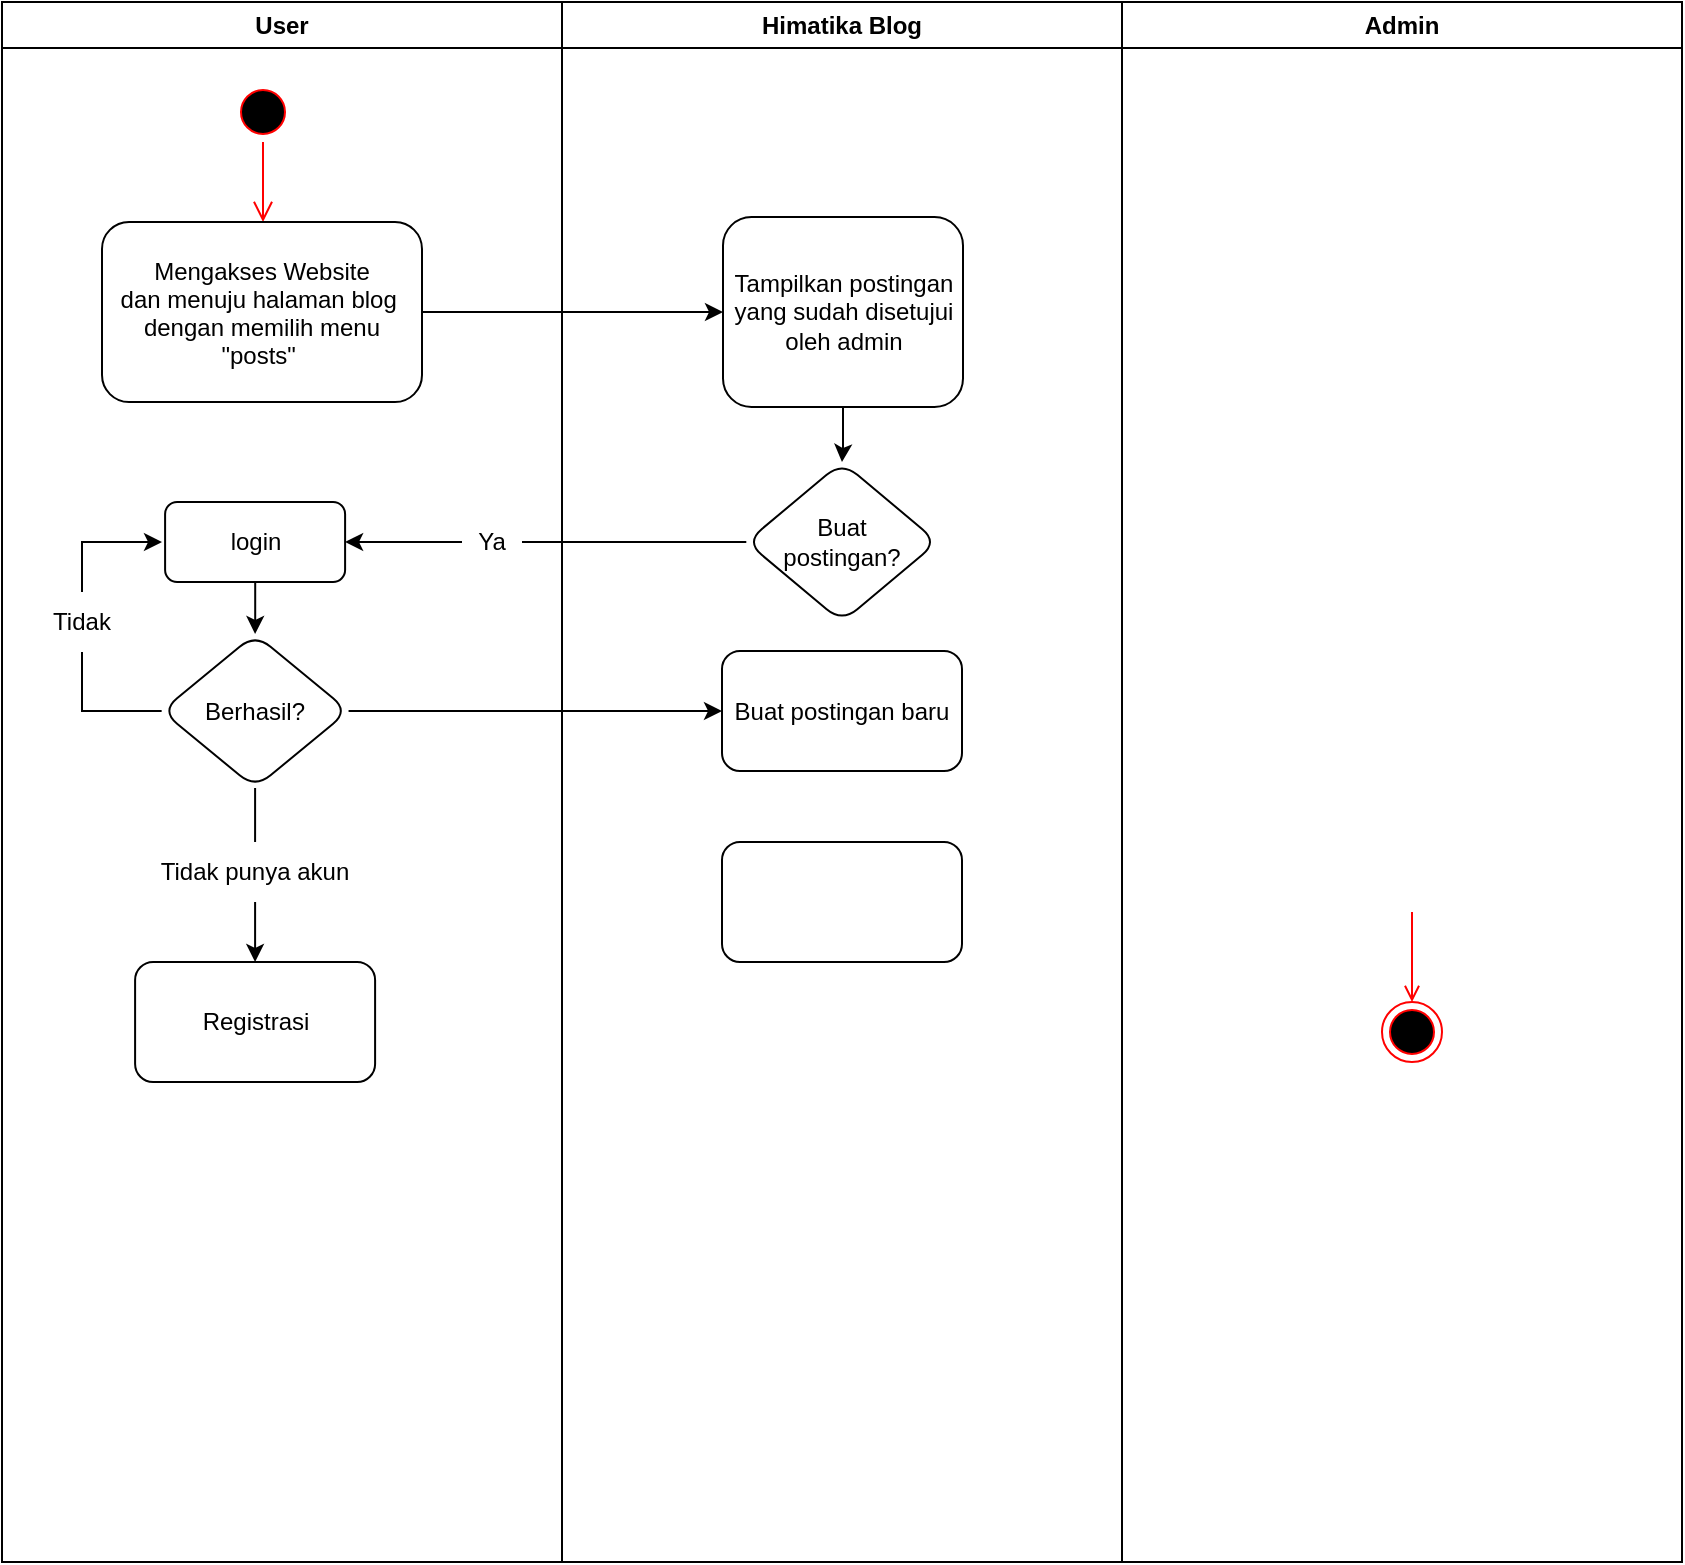 <mxfile version="16.2.7" type="github">
  <diagram name="Page-1" id="e7e014a7-5840-1c2e-5031-d8a46d1fe8dd">
    <mxGraphModel dx="1021" dy="567" grid="1" gridSize="10" guides="1" tooltips="1" connect="1" arrows="1" fold="1" page="1" pageScale="1" pageWidth="1169" pageHeight="826" background="none" math="0" shadow="0">
      <root>
        <mxCell id="0" />
        <mxCell id="1" parent="0" />
        <mxCell id="2" value="User" style="swimlane;whiteSpace=wrap" parent="1" vertex="1">
          <mxGeometry x="150" y="20" width="280" height="780" as="geometry" />
        </mxCell>
        <mxCell id="5" value="" style="ellipse;shape=startState;fillColor=#000000;strokeColor=#ff0000;" parent="2" vertex="1">
          <mxGeometry x="115.5" y="40" width="30" height="30" as="geometry" />
        </mxCell>
        <mxCell id="6" value="" style="edgeStyle=elbowEdgeStyle;elbow=horizontal;verticalAlign=bottom;endArrow=open;endSize=8;strokeColor=#FF0000;endFill=1;rounded=0" parent="2" source="5" target="7" edge="1">
          <mxGeometry x="100" y="40" as="geometry">
            <mxPoint x="115" y="110" as="targetPoint" />
          </mxGeometry>
        </mxCell>
        <mxCell id="7" value="Mengakses Website &#xa;dan menuju halaman blog &#xa;dengan memilih menu&#xa;&quot;posts&quot; " style="rounded=1;" parent="2" vertex="1">
          <mxGeometry x="50" y="110" width="160" height="90" as="geometry" />
        </mxCell>
        <mxCell id="mVRmNX9b32Lw5_XvcHBD-50" value="login" style="rounded=1;whiteSpace=wrap;html=1;" vertex="1" parent="2">
          <mxGeometry x="81.55" y="250" width="90" height="40" as="geometry" />
        </mxCell>
        <mxCell id="mVRmNX9b32Lw5_XvcHBD-82" style="edgeStyle=orthogonalEdgeStyle;rounded=0;orthogonalLoop=1;jettySize=auto;html=1;entryX=0.5;entryY=0;entryDx=0;entryDy=0;startArrow=none;" edge="1" parent="2" source="mVRmNX9b32Lw5_XvcHBD-80" target="mVRmNX9b32Lw5_XvcHBD-56">
          <mxGeometry relative="1" as="geometry" />
        </mxCell>
        <mxCell id="mVRmNX9b32Lw5_XvcHBD-52" value="Berhasil?" style="rhombus;whiteSpace=wrap;html=1;rounded=1;" vertex="1" parent="2">
          <mxGeometry x="79.82" y="316" width="93.46" height="77" as="geometry" />
        </mxCell>
        <mxCell id="mVRmNX9b32Lw5_XvcHBD-56" value="Registrasi" style="rounded=1;whiteSpace=wrap;html=1;" vertex="1" parent="2">
          <mxGeometry x="66.55" y="480" width="120" height="60" as="geometry" />
        </mxCell>
        <mxCell id="mVRmNX9b32Lw5_XvcHBD-54" style="edgeStyle=orthogonalEdgeStyle;rounded=0;orthogonalLoop=1;jettySize=auto;html=1;entryX=0.5;entryY=0;entryDx=0;entryDy=0;" edge="1" parent="2" source="mVRmNX9b32Lw5_XvcHBD-50" target="mVRmNX9b32Lw5_XvcHBD-52">
          <mxGeometry relative="1" as="geometry" />
        </mxCell>
        <mxCell id="mVRmNX9b32Lw5_XvcHBD-80" value="Tidak punya akun" style="text;html=1;strokeColor=none;fillColor=none;align=center;verticalAlign=middle;whiteSpace=wrap;rounded=0;" vertex="1" parent="2">
          <mxGeometry x="74.82" y="420" width="103.45" height="30" as="geometry" />
        </mxCell>
        <mxCell id="mVRmNX9b32Lw5_XvcHBD-83" value="" style="edgeStyle=orthogonalEdgeStyle;rounded=0;orthogonalLoop=1;jettySize=auto;html=1;entryX=0.5;entryY=0;entryDx=0;entryDy=0;endArrow=none;" edge="1" parent="2" source="mVRmNX9b32Lw5_XvcHBD-52" target="mVRmNX9b32Lw5_XvcHBD-80">
          <mxGeometry relative="1" as="geometry">
            <mxPoint x="276.517" y="412.973" as="sourcePoint" />
            <mxPoint x="276.55" y="500.0" as="targetPoint" />
          </mxGeometry>
        </mxCell>
        <mxCell id="3" value="Himatika Blog" style="swimlane;whiteSpace=wrap" parent="1" vertex="1">
          <mxGeometry x="430" y="20" width="280" height="780" as="geometry" />
        </mxCell>
        <mxCell id="mVRmNX9b32Lw5_XvcHBD-73" style="edgeStyle=orthogonalEdgeStyle;rounded=0;orthogonalLoop=1;jettySize=auto;html=1;entryX=0.5;entryY=0;entryDx=0;entryDy=0;" edge="1" parent="3" source="mVRmNX9b32Lw5_XvcHBD-42" target="mVRmNX9b32Lw5_XvcHBD-47">
          <mxGeometry relative="1" as="geometry" />
        </mxCell>
        <mxCell id="mVRmNX9b32Lw5_XvcHBD-42" value="Tampilkan postingan yang sudah disetujui oleh admin" style="rounded=1;whiteSpace=wrap;html=1;" vertex="1" parent="3">
          <mxGeometry x="80.5" y="107.5" width="120" height="95" as="geometry" />
        </mxCell>
        <mxCell id="mVRmNX9b32Lw5_XvcHBD-47" value="Buat &lt;br&gt;postingan?" style="rhombus;whiteSpace=wrap;html=1;rounded=1;" vertex="1" parent="3">
          <mxGeometry x="92.15" y="230" width="95.69" height="80" as="geometry" />
        </mxCell>
        <mxCell id="mVRmNX9b32Lw5_XvcHBD-74" value="Buat postingan baru" style="rounded=1;whiteSpace=wrap;html=1;" vertex="1" parent="3">
          <mxGeometry x="80" y="324.5" width="120" height="60" as="geometry" />
        </mxCell>
        <mxCell id="mVRmNX9b32Lw5_XvcHBD-84" value="" style="rounded=1;whiteSpace=wrap;html=1;" vertex="1" parent="3">
          <mxGeometry x="80" y="420" width="120" height="60" as="geometry" />
        </mxCell>
        <mxCell id="4" value="Admin" style="swimlane;whiteSpace=wrap" parent="1" vertex="1">
          <mxGeometry x="710" y="20" width="280" height="780" as="geometry" />
        </mxCell>
        <mxCell id="38" value="" style="ellipse;shape=endState;fillColor=#000000;strokeColor=#ff0000" parent="4" vertex="1">
          <mxGeometry x="130" y="500" width="30" height="30" as="geometry" />
        </mxCell>
        <mxCell id="39" value="" style="endArrow=open;strokeColor=#FF0000;endFill=1;rounded=0" parent="4" target="38" edge="1">
          <mxGeometry relative="1" as="geometry">
            <mxPoint x="145" y="455" as="sourcePoint" />
          </mxGeometry>
        </mxCell>
        <mxCell id="mVRmNX9b32Lw5_XvcHBD-49" style="edgeStyle=orthogonalEdgeStyle;rounded=0;orthogonalLoop=1;jettySize=auto;html=1;" edge="1" parent="1" source="7" target="mVRmNX9b32Lw5_XvcHBD-42">
          <mxGeometry relative="1" as="geometry" />
        </mxCell>
        <mxCell id="mVRmNX9b32Lw5_XvcHBD-55" style="edgeStyle=orthogonalEdgeStyle;rounded=0;orthogonalLoop=1;jettySize=auto;html=1;entryX=1;entryY=0.5;entryDx=0;entryDy=0;startArrow=none;" edge="1" parent="1" source="mVRmNX9b32Lw5_XvcHBD-71" target="mVRmNX9b32Lw5_XvcHBD-50">
          <mxGeometry relative="1" as="geometry" />
        </mxCell>
        <mxCell id="mVRmNX9b32Lw5_XvcHBD-71" value="Ya" style="text;html=1;strokeColor=none;fillColor=none;align=center;verticalAlign=middle;whiteSpace=wrap;rounded=0;" vertex="1" parent="1">
          <mxGeometry x="380" y="275" width="30" height="30" as="geometry" />
        </mxCell>
        <mxCell id="mVRmNX9b32Lw5_XvcHBD-72" value="" style="edgeStyle=orthogonalEdgeStyle;rounded=0;orthogonalLoop=1;jettySize=auto;html=1;endArrow=none;" edge="1" parent="1" source="mVRmNX9b32Lw5_XvcHBD-47">
          <mxGeometry relative="1" as="geometry">
            <mxPoint x="522.15" y="290" as="sourcePoint" />
            <mxPoint x="440" y="290" as="targetPoint" />
            <Array as="points">
              <mxPoint x="410" y="290" />
            </Array>
          </mxGeometry>
        </mxCell>
        <mxCell id="mVRmNX9b32Lw5_XvcHBD-75" style="edgeStyle=orthogonalEdgeStyle;rounded=0;orthogonalLoop=1;jettySize=auto;html=1;entryX=0;entryY=0.5;entryDx=0;entryDy=0;" edge="1" parent="1" source="mVRmNX9b32Lw5_XvcHBD-52" target="mVRmNX9b32Lw5_XvcHBD-74">
          <mxGeometry relative="1" as="geometry" />
        </mxCell>
        <mxCell id="mVRmNX9b32Lw5_XvcHBD-76" style="edgeStyle=orthogonalEdgeStyle;rounded=0;orthogonalLoop=1;jettySize=auto;html=1;startArrow=none;" edge="1" parent="1" source="mVRmNX9b32Lw5_XvcHBD-77">
          <mxGeometry relative="1" as="geometry">
            <mxPoint x="230" y="290" as="targetPoint" />
            <Array as="points">
              <mxPoint x="190" y="290" />
            </Array>
          </mxGeometry>
        </mxCell>
        <mxCell id="mVRmNX9b32Lw5_XvcHBD-77" value="Tidak" style="text;html=1;strokeColor=none;fillColor=none;align=center;verticalAlign=middle;whiteSpace=wrap;rounded=0;" vertex="1" parent="1">
          <mxGeometry x="160" y="315" width="60" height="30" as="geometry" />
        </mxCell>
        <mxCell id="mVRmNX9b32Lw5_XvcHBD-78" value="" style="edgeStyle=orthogonalEdgeStyle;rounded=0;orthogonalLoop=1;jettySize=auto;html=1;endArrow=none;" edge="1" parent="1" source="mVRmNX9b32Lw5_XvcHBD-52" target="mVRmNX9b32Lw5_XvcHBD-77">
          <mxGeometry relative="1" as="geometry">
            <mxPoint x="230" y="290" as="targetPoint" />
            <mxPoint x="229.841" y="374.483" as="sourcePoint" />
            <Array as="points">
              <mxPoint x="190" y="374" />
            </Array>
          </mxGeometry>
        </mxCell>
      </root>
    </mxGraphModel>
  </diagram>
</mxfile>
